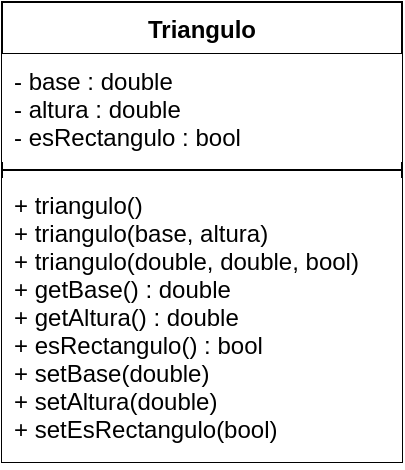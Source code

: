 <mxfile>
    <diagram id="uhsMSDnVIEy6x3V-bUqK" name="Page-1">
        <mxGraphModel dx="453" dy="351" grid="1" gridSize="10" guides="1" tooltips="1" connect="1" arrows="1" fold="1" page="1" pageScale="1" pageWidth="827" pageHeight="1169" math="0" shadow="0">
            <root>
                <mxCell id="0"/>
                <mxCell id="1" parent="0"/>
                <mxCell id="2" value="Triangulo" style="swimlane;fontStyle=1;align=center;verticalAlign=top;childLayout=stackLayout;horizontal=1;startSize=26;horizontalStack=0;resizeParent=1;resizeParentMax=0;resizeLast=0;collapsible=1;marginBottom=0;" vertex="1" parent="1">
                    <mxGeometry x="120" y="40" width="200" height="230" as="geometry"/>
                </mxCell>
                <mxCell id="3" value="- base : double&#10;- altura : double&#10;- esRectangulo : bool" style="text;strokeColor=none;fillColor=default;align=left;verticalAlign=top;spacingLeft=4;spacingRight=4;overflow=hidden;rotatable=0;points=[[0,0.5],[1,0.5]];portConstraint=eastwest;" vertex="1" parent="2">
                    <mxGeometry y="26" width="200" height="54" as="geometry"/>
                </mxCell>
                <mxCell id="4" value="" style="line;strokeWidth=1;fillColor=none;align=left;verticalAlign=middle;spacingTop=-1;spacingLeft=3;spacingRight=3;rotatable=0;labelPosition=right;points=[];portConstraint=eastwest;strokeColor=inherit;" vertex="1" parent="2">
                    <mxGeometry y="80" width="200" height="8" as="geometry"/>
                </mxCell>
                <mxCell id="5" value="+ triangulo()&#10;+ triangulo(base, altura)&#10;+ triangulo(double, double, bool)&#10;+ getBase() : double&#10;+ getAltura() : double&#10;+ esRectangulo() : bool&#10;+ setBase(double)&#10;+ setAltura(double)&#10;+ setEsRectangulo(bool)" style="text;strokeColor=none;fillColor=default;align=left;verticalAlign=top;spacingLeft=4;spacingRight=4;overflow=hidden;rotatable=0;points=[[0,0.5],[1,0.5]];portConstraint=eastwest;" vertex="1" parent="2">
                    <mxGeometry y="88" width="200" height="142" as="geometry"/>
                </mxCell>
            </root>
        </mxGraphModel>
    </diagram>
</mxfile>